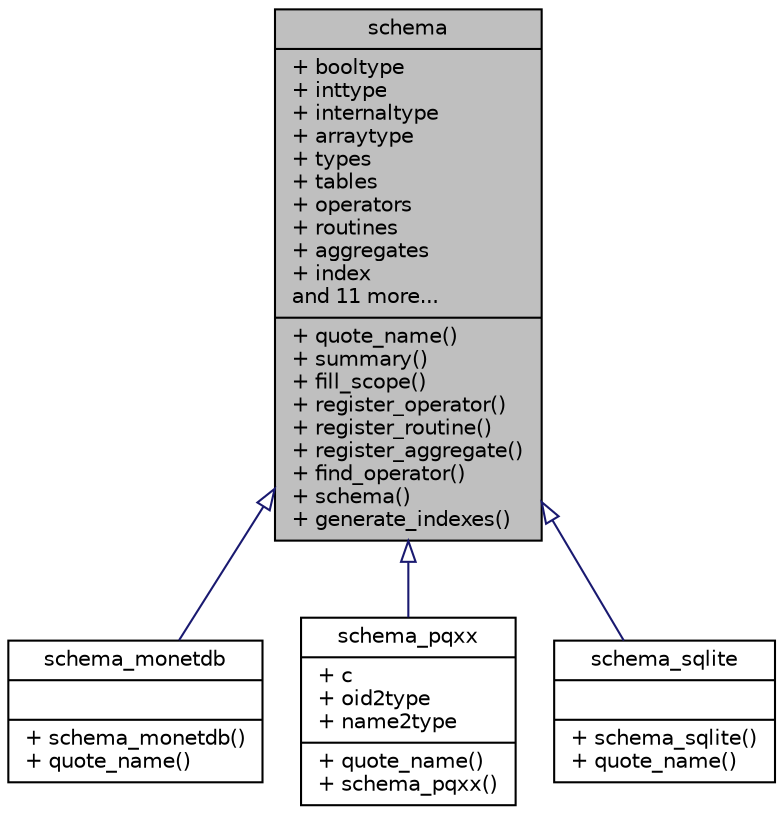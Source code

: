 digraph "schema"
{
 // LATEX_PDF_SIZE
  edge [fontname="Helvetica",fontsize="10",labelfontname="Helvetica",labelfontsize="10"];
  node [fontname="Helvetica",fontsize="10",shape=record];
  Node1 [label="{schema\n|+ booltype\l+ inttype\l+ internaltype\l+ arraytype\l+ types\l+ tables\l+ operators\l+ routines\l+ aggregates\l+ index\land 11 more...\l|+ quote_name()\l+ summary()\l+ fill_scope()\l+ register_operator()\l+ register_routine()\l+ register_aggregate()\l+ find_operator()\l+ schema()\l+ generate_indexes()\l}",height=0.2,width=0.4,color="black", fillcolor="grey75", style="filled", fontcolor="black",tooltip=" "];
  Node1 -> Node2 [dir="back",color="midnightblue",fontsize="10",style="solid",arrowtail="onormal",fontname="Helvetica"];
  Node2 [label="{schema_monetdb\n||+ schema_monetdb()\l+ quote_name()\l}",height=0.2,width=0.4,color="black", fillcolor="white", style="filled",URL="$structschema__monetdb.html",tooltip=" "];
  Node1 -> Node3 [dir="back",color="midnightblue",fontsize="10",style="solid",arrowtail="onormal",fontname="Helvetica"];
  Node3 [label="{schema_pqxx\n|+ c\l+ oid2type\l+ name2type\l|+ quote_name()\l+ schema_pqxx()\l}",height=0.2,width=0.4,color="black", fillcolor="white", style="filled",URL="$structschema__pqxx.html",tooltip=" "];
  Node1 -> Node4 [dir="back",color="midnightblue",fontsize="10",style="solid",arrowtail="onormal",fontname="Helvetica"];
  Node4 [label="{schema_sqlite\n||+ schema_sqlite()\l+ quote_name()\l}",height=0.2,width=0.4,color="black", fillcolor="white", style="filled",URL="$structschema__sqlite.html",tooltip=" "];
}
